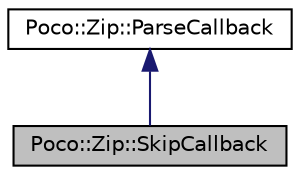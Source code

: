 digraph "Poco::Zip::SkipCallback"
{
 // LATEX_PDF_SIZE
  edge [fontname="Helvetica",fontsize="10",labelfontname="Helvetica",labelfontsize="10"];
  node [fontname="Helvetica",fontsize="10",shape=record];
  Node1 [label="Poco::Zip::SkipCallback",height=0.2,width=0.4,color="black", fillcolor="grey75", style="filled", fontcolor="black",tooltip="A SkipCallback simply skips over the data."];
  Node2 -> Node1 [dir="back",color="midnightblue",fontsize="10",style="solid",fontname="Helvetica"];
  Node2 [label="Poco::Zip::ParseCallback",height=0.2,width=0.4,color="black", fillcolor="white", style="filled",URL="$classPoco_1_1Zip_1_1ParseCallback.html",tooltip="Interface for callbacks to handle ZipData."];
}
